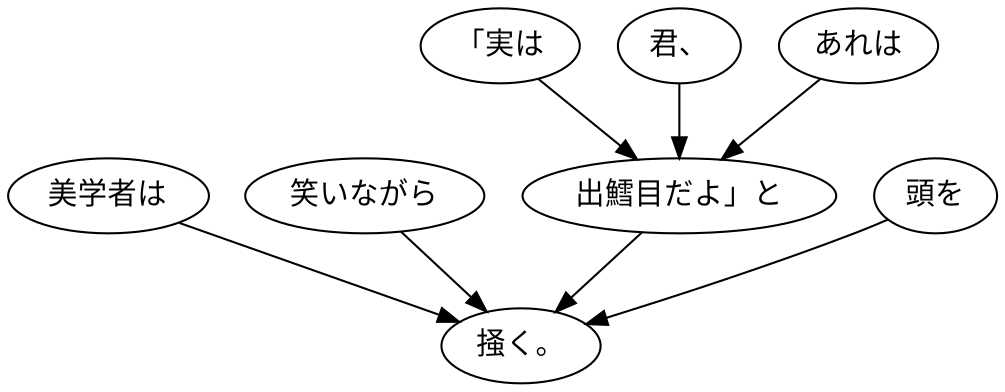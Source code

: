 digraph graph295 {
	node0 [label="美学者は"];
	node1 [label="笑いながら"];
	node2 [label="「実は"];
	node3 [label="君、"];
	node4 [label="あれは"];
	node5 [label="出鱈目だよ」と"];
	node6 [label="頭を"];
	node7 [label="掻く。"];
	node0 -> node7;
	node1 -> node7;
	node2 -> node5;
	node3 -> node5;
	node4 -> node5;
	node5 -> node7;
	node6 -> node7;
}
